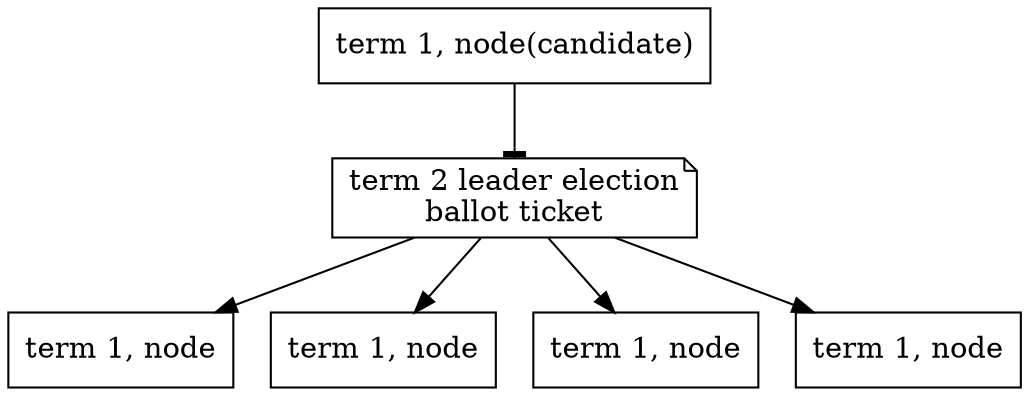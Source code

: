 digraph preVote {
  node [shape=box]
  candidate [label="term 1, node(candidate)"]
  node1 [label="term 1, node"]
  node2 [label="term 1, node"]
  node3 [label="term 1, node"]
  node4 [label="term 1, node"]
  ballot [shape=note label="term 2 leader election\nballot ticket"]

  candidate -> ballot [arrowhead=tee]
  ballot -> node1
  ballot -> node2
  ballot -> node3
  ballot -> node4
}